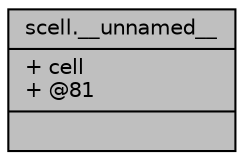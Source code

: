 digraph "scell.__unnamed__"
{
 // INTERACTIVE_SVG=YES
  bgcolor="transparent";
  edge [fontname="Helvetica",fontsize="10",labelfontname="Helvetica",labelfontsize="10"];
  node [fontname="Helvetica",fontsize="10",shape=record];
  Node210 [label="{scell.__unnamed__\n|+ cell\l+ @81\l|}",height=0.2,width=0.4,color="black", fillcolor="grey75", style="filled", fontcolor="black"];
}
